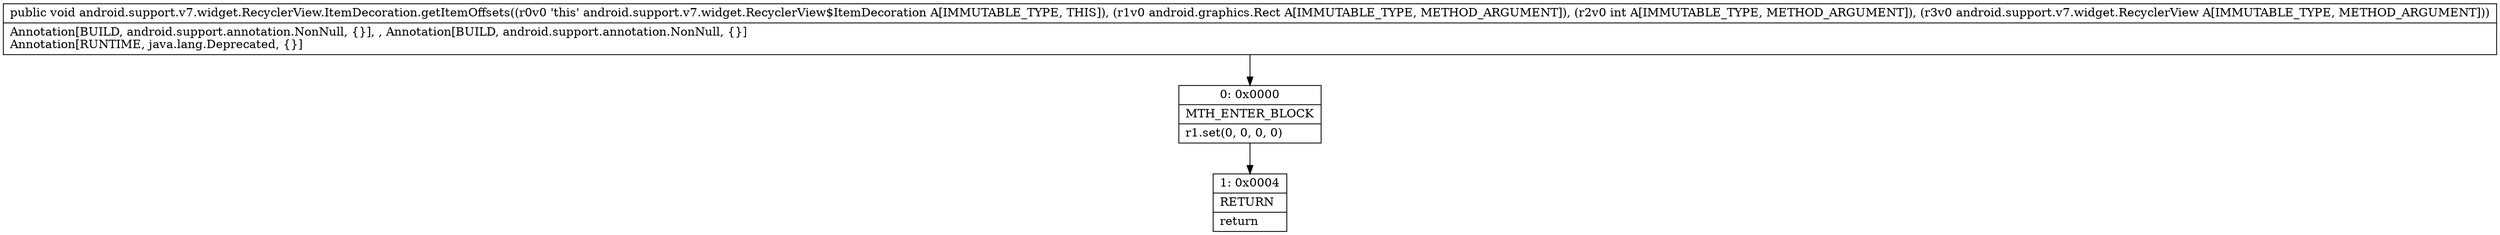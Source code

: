 digraph "CFG forandroid.support.v7.widget.RecyclerView.ItemDecoration.getItemOffsets(Landroid\/graphics\/Rect;ILandroid\/support\/v7\/widget\/RecyclerView;)V" {
Node_0 [shape=record,label="{0\:\ 0x0000|MTH_ENTER_BLOCK\l|r1.set(0, 0, 0, 0)\l}"];
Node_1 [shape=record,label="{1\:\ 0x0004|RETURN\l|return\l}"];
MethodNode[shape=record,label="{public void android.support.v7.widget.RecyclerView.ItemDecoration.getItemOffsets((r0v0 'this' android.support.v7.widget.RecyclerView$ItemDecoration A[IMMUTABLE_TYPE, THIS]), (r1v0 android.graphics.Rect A[IMMUTABLE_TYPE, METHOD_ARGUMENT]), (r2v0 int A[IMMUTABLE_TYPE, METHOD_ARGUMENT]), (r3v0 android.support.v7.widget.RecyclerView A[IMMUTABLE_TYPE, METHOD_ARGUMENT]))  | Annotation[BUILD, android.support.annotation.NonNull, \{\}], , Annotation[BUILD, android.support.annotation.NonNull, \{\}]\lAnnotation[RUNTIME, java.lang.Deprecated, \{\}]\l}"];
MethodNode -> Node_0;
Node_0 -> Node_1;
}

